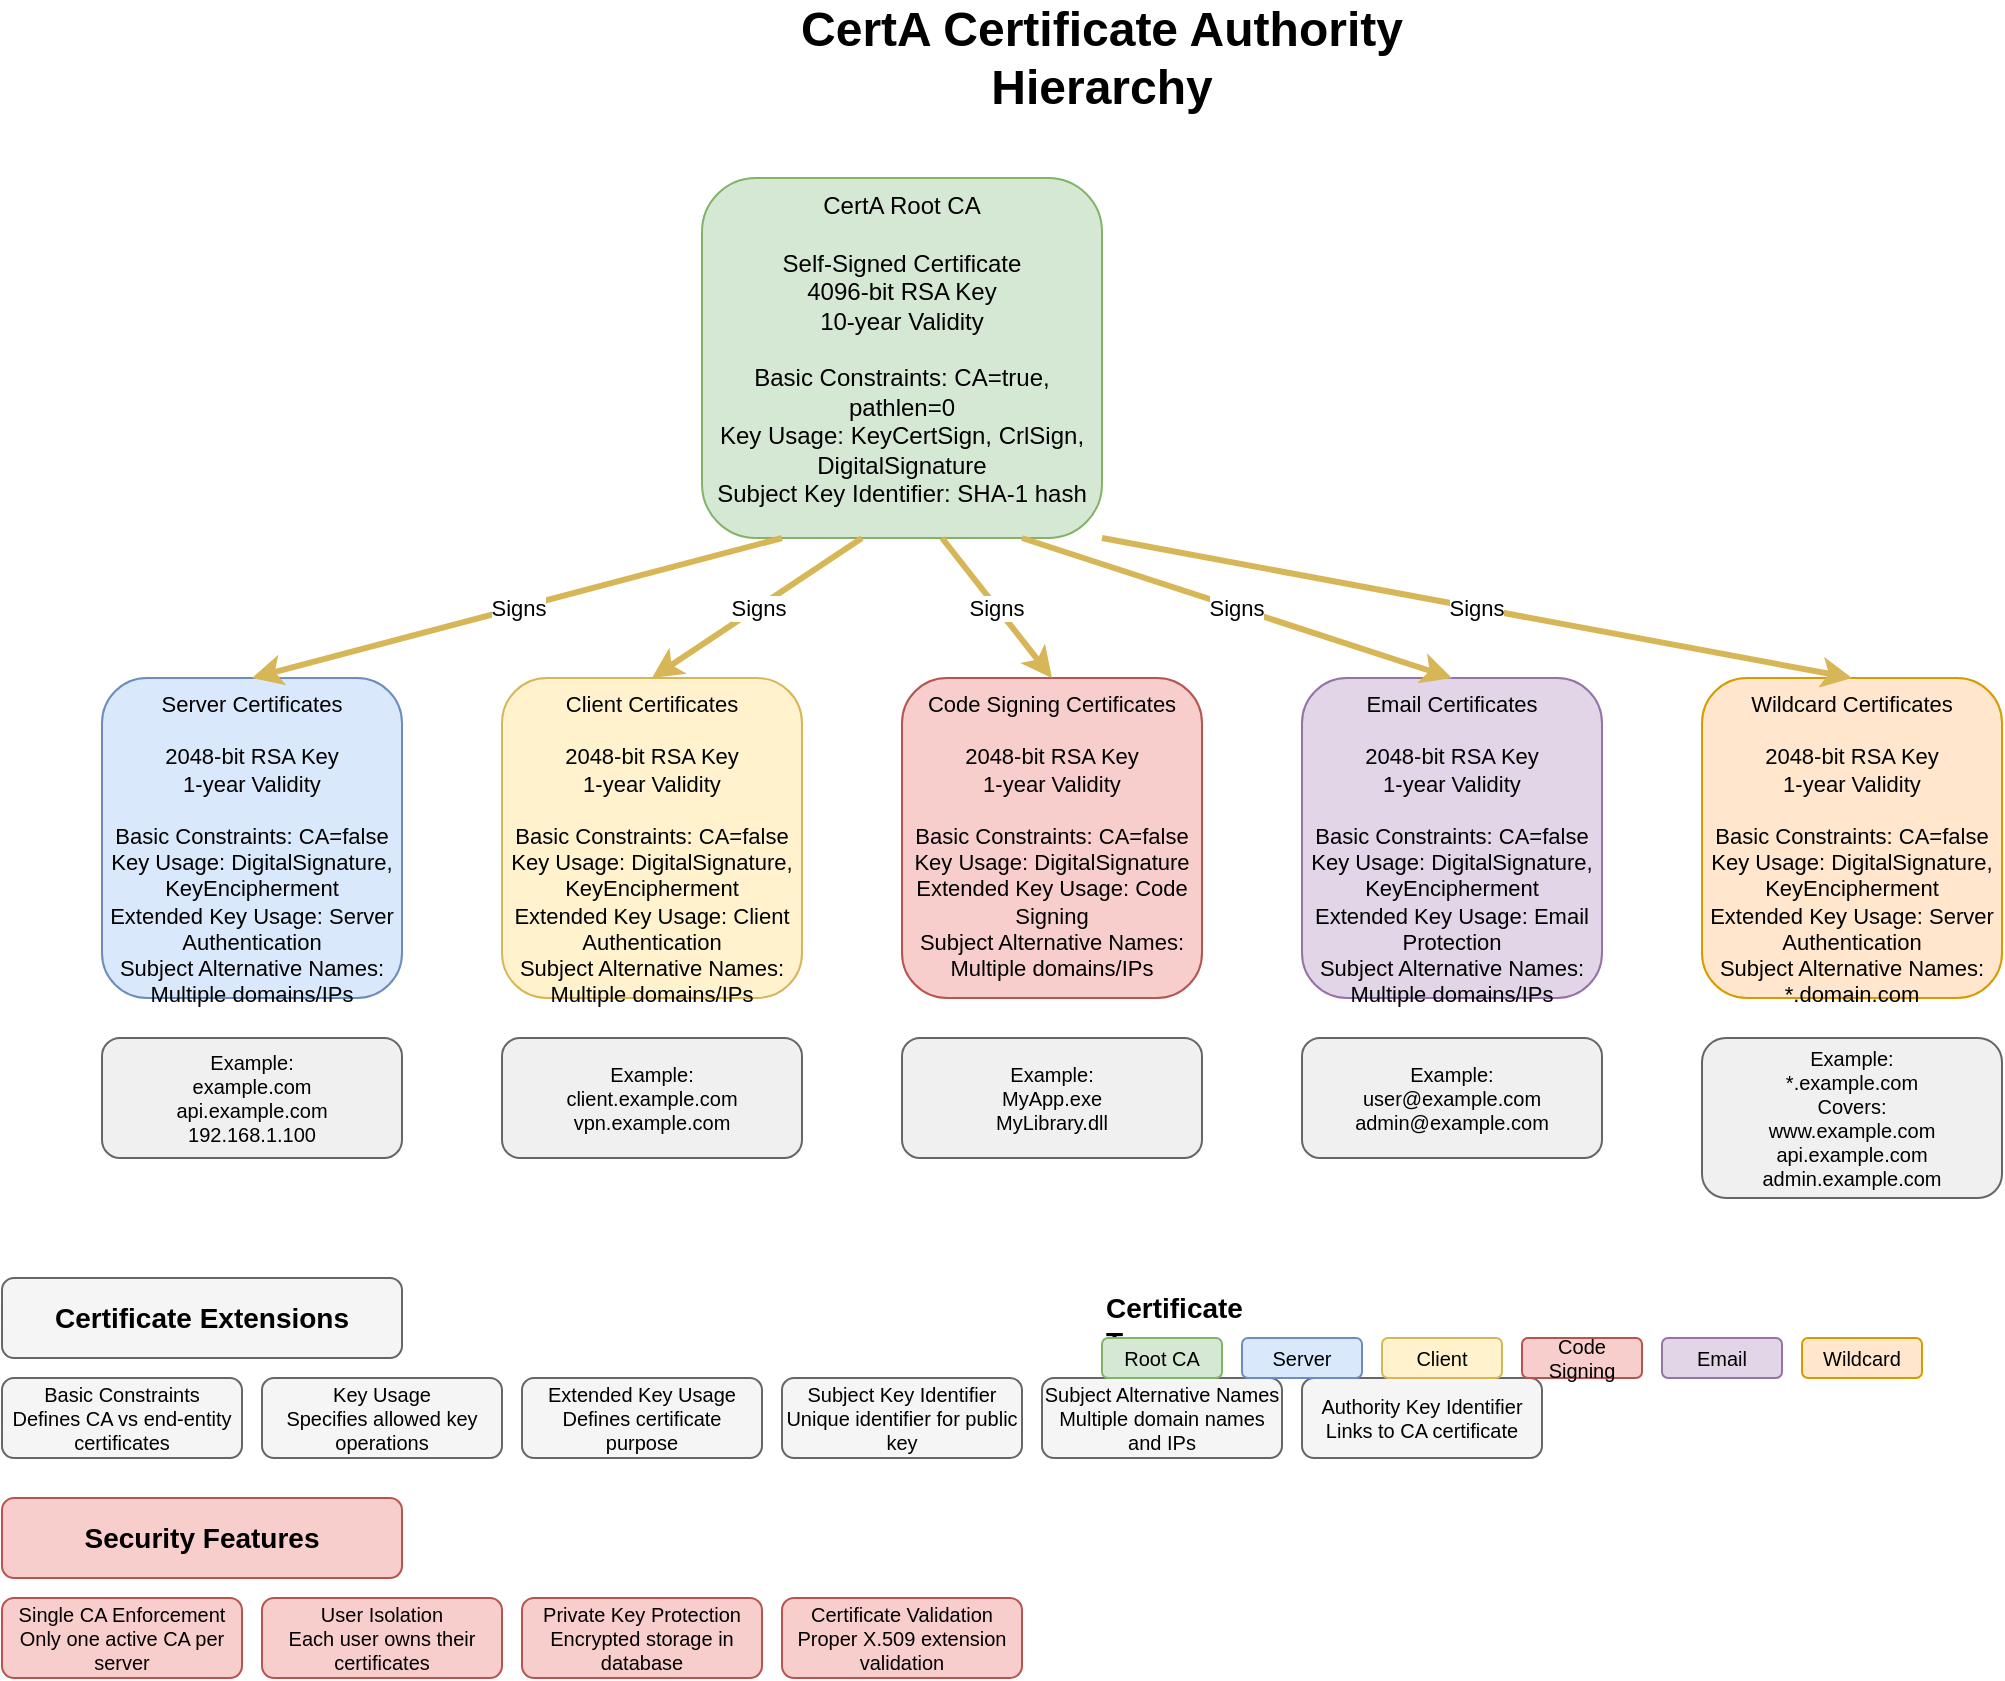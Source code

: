<mxfile version="24.7.17" type="device">
  <diagram name="Certificate Hierarchy" id="certificate-hierarchy">
    <mxGraphModel dx="1422" dy="794" grid="1" gridSize="10" guides="1" tooltips="1" connect="1" arrows="1" fold="1" page="1" pageScale="1" pageWidth="1169" pageHeight="827" math="0" shadow="0">
      <root>
        <mxCell id="0" />
        <mxCell id="1" parent="0" />
        
        <!-- Title -->
        <mxCell id="title" value="CertA Certificate Authority Hierarchy" style="text;html=1;strokeColor=none;fillColor=none;align=center;verticalAlign=middle;whiteSpace=wrap;rounded=0;fontSize=24;fontStyle=1;" vertex="1" parent="1">
          <mxGeometry x="400" y="20" width="400" height="40" as="geometry" />
        </mxCell>
        
        <!-- Root CA -->
        <mxCell id="root-ca" value="CertA Root CA&#xa;&#xa;Self-Signed Certificate&#xa;4096-bit RSA Key&#xa;10-year Validity&#xa;&#xa;Basic Constraints: CA=true, pathlen=0&#xa;Key Usage: KeyCertSign, CrlSign, DigitalSignature&#xa;Subject Key Identifier: SHA-1 hash" style="rounded=1;whiteSpace=wrap;html=1;fillColor=#d5e8d4;strokeColor=#82b366;fontSize=12;align=center;verticalAlign=top;" vertex="1" parent="1">
          <mxGeometry x="400" y="100" width="200" height="180" as="geometry" />
        </mxCell>
        
        <!-- Certificate Types -->
        <mxCell id="server-certs" value="Server Certificates&#xa;&#xa;2048-bit RSA Key&#xa;1-year Validity&#xa;&#xa;Basic Constraints: CA=false&#xa;Key Usage: DigitalSignature, KeyEncipherment&#xa;Extended Key Usage: Server Authentication&#xa;Subject Alternative Names: Multiple domains/IPs" style="rounded=1;whiteSpace=wrap;html=1;fillColor=#dae8fc;strokeColor=#6c8ebf;fontSize=11;align=center;verticalAlign=top;" vertex="1" parent="1">
          <mxGeometry x="100" y="350" width="150" height="160" as="geometry" />
        </mxCell>
        
        <mxCell id="client-certs" value="Client Certificates&#xa;&#xa;2048-bit RSA Key&#xa;1-year Validity&#xa;&#xa;Basic Constraints: CA=false&#xa;Key Usage: DigitalSignature, KeyEncipherment&#xa;Extended Key Usage: Client Authentication&#xa;Subject Alternative Names: Multiple domains/IPs" style="rounded=1;whiteSpace=wrap;html=1;fillColor=#fff2cc;strokeColor=#d6b656;fontSize=11;align=center;verticalAlign=top;" vertex="1" parent="1">
          <mxGeometry x="300" y="350" width="150" height="160" as="geometry" />
        </mxCell>
        
        <mxCell id="codesigning-certs" value="Code Signing Certificates&#xa;&#xa;2048-bit RSA Key&#xa;1-year Validity&#xa;&#xa;Basic Constraints: CA=false&#xa;Key Usage: DigitalSignature&#xa;Extended Key Usage: Code Signing&#xa;Subject Alternative Names: Multiple domains/IPs" style="rounded=1;whiteSpace=wrap;html=1;fillColor=#f8cecc;strokeColor=#b85450;fontSize=11;align=center;verticalAlign=top;" vertex="1" parent="1">
          <mxGeometry x="500" y="350" width="150" height="160" as="geometry" />
        </mxCell>
        
        <mxCell id="email-certs" value="Email Certificates&#xa;&#xa;2048-bit RSA Key&#xa;1-year Validity&#xa;&#xa;Basic Constraints: CA=false&#xa;Key Usage: DigitalSignature, KeyEncipherment&#xa;Extended Key Usage: Email Protection&#xa;Subject Alternative Names: Multiple domains/IPs" style="rounded=1;whiteSpace=wrap;html=1;fillColor=#e1d5e7;strokeColor=#9673a6;fontSize=11;align=center;verticalAlign=top;" vertex="1" parent="1">
          <mxGeometry x="700" y="350" width="150" height="160" as="geometry" />
        </mxCell>
        
        <mxCell id="wildcard-certs" value="Wildcard Certificates&#xa;&#xa;2048-bit RSA Key&#xa;1-year Validity&#xa;&#xa;Basic Constraints: CA=false&#xa;Key Usage: DigitalSignature, KeyEncipherment&#xa;Extended Key Usage: Server Authentication&#xa;Subject Alternative Names: *.domain.com" style="rounded=1;whiteSpace=wrap;html=1;fillColor=#ffe6cc;strokeColor=#d79b00;fontSize=11;align=center;verticalAlign=top;" vertex="1" parent="1">
          <mxGeometry x="900" y="350" width="150" height="160" as="geometry" />
        </mxCell>
        
        <!-- Certificate Examples -->
        <mxCell id="server-example" value="Example:&#xa;example.com&#xa;api.example.com&#xa;192.168.1.100" style="rounded=1;whiteSpace=wrap;html=1;fillColor=#f0f0f0;strokeColor=#666666;fontSize=10;align=center;" vertex="1" parent="1">
          <mxGeometry x="100" y="530" width="150" height="60" as="geometry" />
        </mxCell>
        
        <mxCell id="client-example" value="Example:&#xa;client.example.com&#xa;vpn.example.com" style="rounded=1;whiteSpace=wrap;html=1;fillColor=#f0f0f0;strokeColor=#666666;fontSize=10;align=center;" vertex="1" parent="1">
          <mxGeometry x="300" y="530" width="150" height="60" as="geometry" />
        </mxCell>
        
        <mxCell id="codesigning-example" value="Example:&#xa;MyApp.exe&#xa;MyLibrary.dll" style="rounded=1;whiteSpace=wrap;html=1;fillColor=#f0f0f0;strokeColor=#666666;fontSize=10;align=center;" vertex="1" parent="1">
          <mxGeometry x="500" y="530" width="150" height="60" as="geometry" />
        </mxCell>
        
        <mxCell id="email-example" value="Example:&#xa;user@example.com&#xa;admin@example.com" style="rounded=1;whiteSpace=wrap;html=1;fillColor=#f0f0f0;strokeColor=#666666;fontSize=10;align=center;" vertex="1" parent="1">
          <mxGeometry x="700" y="530" width="150" height="60" as="geometry" />
        </mxCell>
        
        <mxCell id="wildcard-example" value="Example:&#xa;*.example.com&#xa;Covers:&#xa;www.example.com&#xa;api.example.com&#xa;admin.example.com" style="rounded=1;whiteSpace=wrap;html=1;fillColor=#f0f0f0;strokeColor=#666666;fontSize=10;align=center;" vertex="1" parent="1">
          <mxGeometry x="900" y="530" width="150" height="80" as="geometry" />
        </mxCell>
        
        <!-- Connections -->
        <mxCell id="conn1" value="Signs" style="endArrow=classic;html=1;rounded=0;exitX=0.2;exitY=1;exitDx=0;exitDy=0;entryX=0.5;entryY=0;entryDx=0;entryDy=0;strokeWidth=3;strokeColor=#d6b656;" edge="1" parent="1" source="root-ca" target="server-certs">
          <mxGeometry width="50" height="50" relative="1" as="geometry">
            <mxPoint x="440" y="290" as="sourcePoint" />
            <mxPoint x="175" y="340" as="targetPoint" />
          </mxGeometry>
        </mxCell>
        
        <mxCell id="conn2" value="Signs" style="endArrow=classic;html=1;rounded=0;exitX=0.4;exitY=1;exitDx=0;exitDy=0;entryX=0.5;entryY=0;entryDx=0;entryDy=0;strokeWidth=3;strokeColor=#d6b656;" edge="1" parent="1" source="root-ca" target="client-certs">
          <mxGeometry width="50" height="50" relative="1" as="geometry">
            <mxPoint x="480" y="290" as="sourcePoint" />
            <mxPoint x="375" y="340" as="targetPoint" />
          </mxGeometry>
        </mxCell>
        
        <mxCell id="conn3" value="Signs" style="endArrow=classic;html=1;rounded=0;exitX=0.6;exitY=1;exitDx=0;exitDy=0;entryX=0.5;entryY=0;entryDx=0;entryDy=0;strokeWidth=3;strokeColor=#d6b656;" edge="1" parent="1" source="root-ca" target="codesigning-certs">
          <mxGeometry width="50" height="50" relative="1" as="geometry">
            <mxPoint x="520" y="290" as="sourcePoint" />
            <mxPoint x="575" y="340" as="targetPoint" />
          </mxGeometry>
        </mxCell>
        
        <mxCell id="conn4" value="Signs" style="endArrow=classic;html=1;rounded=0;exitX=0.8;exitY=1;exitDx=0;exitDy=0;entryX=0.5;entryY=0;entryDx=0;entryDy=0;strokeWidth=3;strokeColor=#d6b656;" edge="1" parent="1" source="root-ca" target="email-certs">
          <mxGeometry width="50" height="50" relative="1" as="geometry">
            <mxPoint x="560" y="290" as="sourcePoint" />
            <mxPoint x="775" y="340" as="targetPoint" />
          </mxGeometry>
        </mxCell>
        
        <mxCell id="conn5" value="Signs" style="endArrow=classic;html=1;rounded=0;exitX=1;exitY=1;exitDx=0;exitDy=0;entryX=0.5;entryY=0;entryDx=0;entryDy=0;strokeWidth=3;strokeColor=#d6b656;" edge="1" parent="1" source="root-ca" target="wildcard-certs">
          <mxGeometry width="50" height="50" relative="1" as="geometry">
            <mxPoint x="600" y="290" as="sourcePoint" />
            <mxPoint x="975" y="340" as="targetPoint" />
          </mxGeometry>
        </mxCell>
        
        <!-- Certificate Extensions -->
        <mxCell id="extensions" value="Certificate Extensions" style="rounded=1;whiteSpace=wrap;html=1;fillColor=#f5f5f5;strokeColor=#666666;fontSize=14;fontStyle=1;" vertex="1" parent="1">
          <mxGeometry x="50" y="650" width="200" height="40" as="geometry" />
        </mxCell>
        
        <mxCell id="basic-constraints" value="Basic Constraints&#xa;Defines CA vs end-entity certificates" style="rounded=1;whiteSpace=wrap;html=1;fillColor=#f5f5f5;strokeColor=#666666;fontSize=10;" vertex="1" parent="1">
          <mxGeometry x="50" y="700" width="120" height="40" as="geometry" />
        </mxCell>
        
        <mxCell id="key-usage" value="Key Usage&#xa;Specifies allowed key operations" style="rounded=1;whiteSpace=wrap;html=1;fillColor=#f5f5f5;strokeColor=#666666;fontSize=10;" vertex="1" parent="1">
          <mxGeometry x="180" y="700" width="120" height="40" as="geometry" />
        </mxCell>
        
        <mxCell id="extended-key-usage" value="Extended Key Usage&#xa;Defines certificate purpose" style="rounded=1;whiteSpace=wrap;html=1;fillColor=#f5f5f5;strokeColor=#666666;fontSize=10;" vertex="1" parent="1">
          <mxGeometry x="310" y="700" width="120" height="40" as="geometry" />
        </mxCell>
        
        <mxCell id="subject-key-id" value="Subject Key Identifier&#xa;Unique identifier for public key" style="rounded=1;whiteSpace=wrap;html=1;fillColor=#f5f5f5;strokeColor=#666666;fontSize=10;" vertex="1" parent="1">
          <mxGeometry x="440" y="700" width="120" height="40" as="geometry" />
        </mxCell>
        
        <mxCell id="san" value="Subject Alternative Names&#xa;Multiple domain names and IPs" style="rounded=1;whiteSpace=wrap;html=1;fillColor=#f5f5f5;strokeColor=#666666;fontSize=10;" vertex="1" parent="1">
          <mxGeometry x="570" y="700" width="120" height="40" as="geometry" />
        </mxCell>
        
        <mxCell id="authority-key-id" value="Authority Key Identifier&#xa;Links to CA certificate" style="rounded=1;whiteSpace=wrap;html=1;fillColor=#f5f5f5;strokeColor=#666666;fontSize=10;" vertex="1" parent="1">
          <mxGeometry x="700" y="700" width="120" height="40" as="geometry" />
        </mxCell>
        
        <!-- Security Features -->
        <mxCell id="security" value="Security Features" style="rounded=1;whiteSpace=wrap;html=1;fillColor=#f8cecc;strokeColor=#b85450;fontSize=14;fontStyle=1;" vertex="1" parent="1">
          <mxGeometry x="50" y="760" width="200" height="40" as="geometry" />
        </mxCell>
        
        <mxCell id="single-ca" value="Single CA Enforcement&#xa;Only one active CA per server" style="rounded=1;whiteSpace=wrap;html=1;fillColor=#f8cecc;strokeColor=#b85450;fontSize=10;" vertex="1" parent="1">
          <mxGeometry x="50" y="810" width="120" height="40" as="geometry" />
        </mxCell>
        
        <mxCell id="user-isolation" value="User Isolation&#xa;Each user owns their certificates" style="rounded=1;whiteSpace=wrap;html=1;fillColor=#f8cecc;strokeColor=#b85450;fontSize=10;" vertex="1" parent="1">
          <mxGeometry x="180" y="810" width="120" height="40" as="geometry" />
        </mxCell>
        
        <mxCell id="key-protection" value="Private Key Protection&#xa;Encrypted storage in database" style="rounded=1;whiteSpace=wrap;html=1;fillColor=#f8cecc;strokeColor=#b85450;fontSize=10;" vertex="1" parent="1">
          <mxGeometry x="310" y="810" width="120" height="40" as="geometry" />
        </mxCell>
        
        <mxCell id="validation" value="Certificate Validation&#xa;Proper X.509 extension validation" style="rounded=1;whiteSpace=wrap;html=1;fillColor=#f8cecc;strokeColor=#b85450;fontSize=10;" vertex="1" parent="1">
          <mxGeometry x="440" y="810" width="120" height="40" as="geometry" />
        </mxCell>
        
        <!-- Legend -->
        <mxCell id="legend" value="Certificate Types" style="text;html=1;strokeColor=none;fillColor=none;align=left;verticalAlign=top;whiteSpace=wrap;rounded=0;fontSize=14;fontStyle=1;" vertex="1" parent="1">
          <mxGeometry x="600" y="650" width="100" height="30" as="geometry" />
        </mxCell>
        
        <mxCell id="legend1" value="Root CA" style="rounded=1;whiteSpace=wrap;html=1;fillColor=#d5e8d4;strokeColor=#82b366;fontSize=10;" vertex="1" parent="1">
          <mxGeometry x="600" y="680" width="60" height="20" as="geometry" />
        </mxCell>
        
        <mxCell id="legend2" value="Server" style="rounded=1;whiteSpace=wrap;html=1;fillColor=#dae8fc;strokeColor=#6c8ebf;fontSize=10;" vertex="1" parent="1">
          <mxGeometry x="670" y="680" width="60" height="20" as="geometry" />
        </mxCell>
        
        <mxCell id="legend3" value="Client" style="rounded=1;whiteSpace=wrap;html=1;fillColor=#fff2cc;strokeColor=#d6b656;fontSize=10;" vertex="1" parent="1">
          <mxGeometry x="740" y="680" width="60" height="20" as="geometry" />
        </mxCell>
        
        <mxCell id="legend4" value="Code Signing" style="rounded=1;whiteSpace=wrap;html=1;fillColor=#f8cecc;strokeColor=#b85450;fontSize=10;" vertex="1" parent="1">
          <mxGeometry x="810" y="680" width="60" height="20" as="geometry" />
        </mxCell>
        
        <mxCell id="legend5" value="Email" style="rounded=1;whiteSpace=wrap;html=1;fillColor=#e1d5e7;strokeColor=#9673a6;fontSize=10;" vertex="1" parent="1">
          <mxGeometry x="880" y="680" width="60" height="20" as="geometry" />
        </mxCell>
        
        <mxCell id="legend6" value="Wildcard" style="rounded=1;whiteSpace=wrap;html=1;fillColor=#ffe6cc;strokeColor=#d79b00;fontSize=10;" vertex="1" parent="1">
          <mxGeometry x="950" y="680" width="60" height="20" as="geometry" />
        </mxCell>
        
      </root>
    </mxGraphModel>
  </diagram>
</mxfile>
